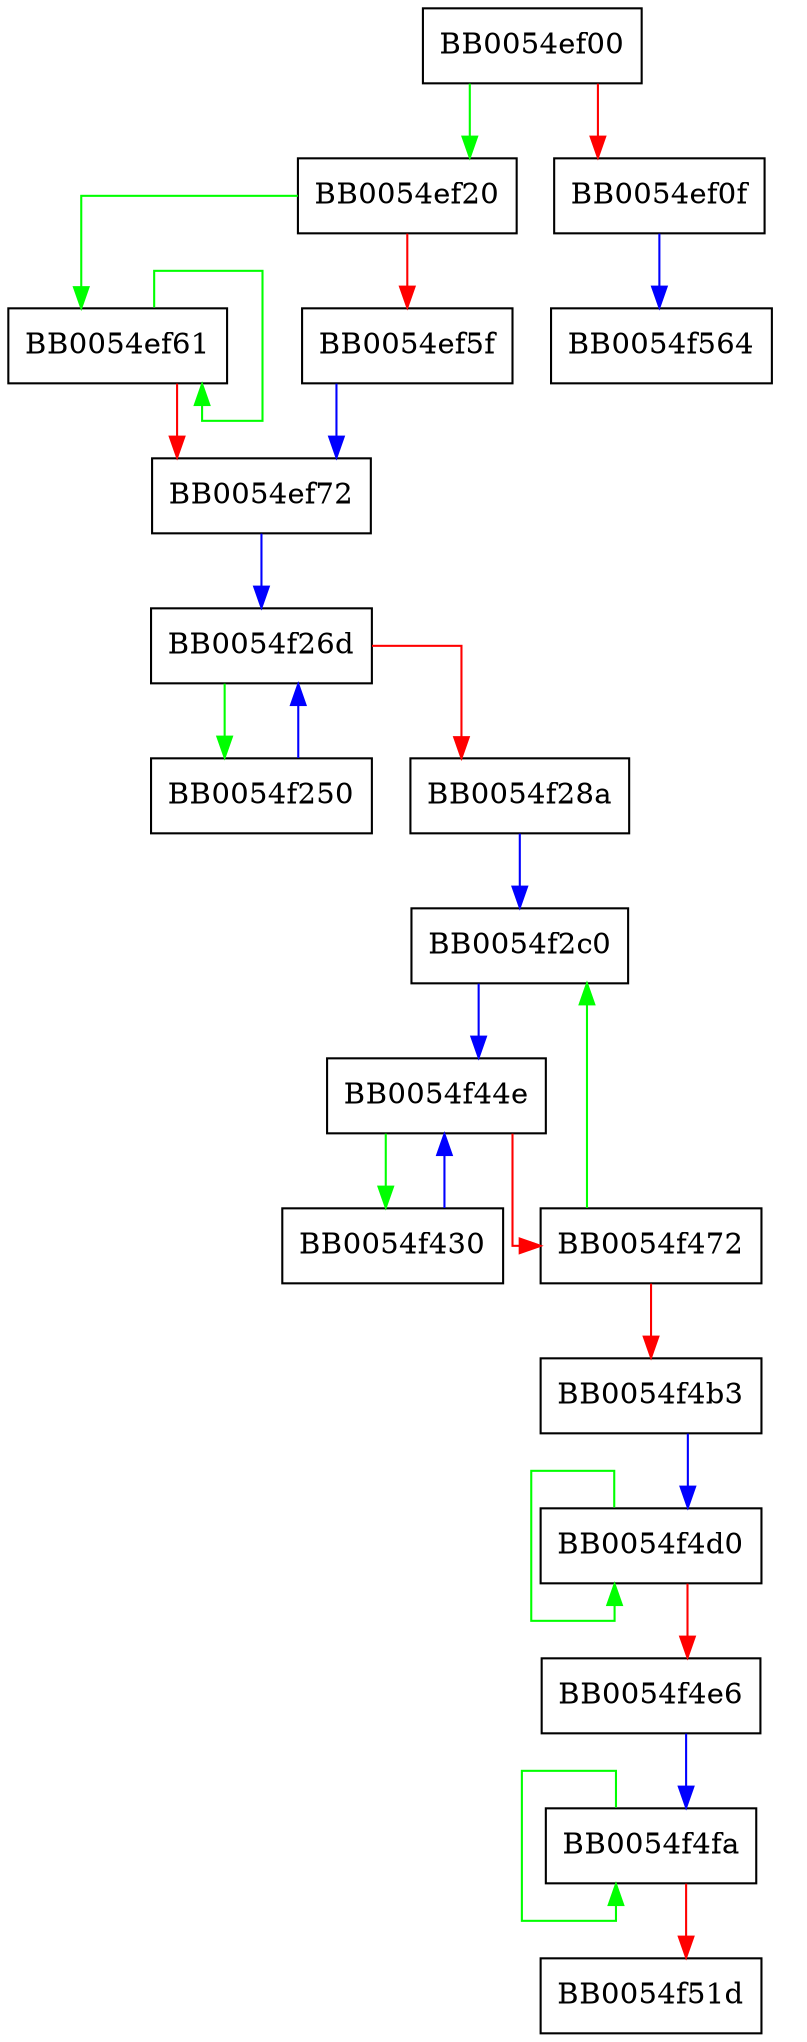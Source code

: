 digraph bn_mul_mont_gather5 {
  node [shape="box"];
  graph [splines=ortho];
  BB0054ef00 -> BB0054ef20 [color="green"];
  BB0054ef00 -> BB0054ef0f [color="red"];
  BB0054ef0f -> BB0054f564 [color="blue"];
  BB0054ef20 -> BB0054ef61 [color="green"];
  BB0054ef20 -> BB0054ef5f [color="red"];
  BB0054ef5f -> BB0054ef72 [color="blue"];
  BB0054ef61 -> BB0054ef61 [color="green"];
  BB0054ef61 -> BB0054ef72 [color="red"];
  BB0054ef72 -> BB0054f26d [color="blue"];
  BB0054f250 -> BB0054f26d [color="blue"];
  BB0054f26d -> BB0054f250 [color="green"];
  BB0054f26d -> BB0054f28a [color="red"];
  BB0054f28a -> BB0054f2c0 [color="blue"];
  BB0054f2c0 -> BB0054f44e [color="blue"];
  BB0054f430 -> BB0054f44e [color="blue"];
  BB0054f44e -> BB0054f430 [color="green"];
  BB0054f44e -> BB0054f472 [color="red"];
  BB0054f472 -> BB0054f2c0 [color="green"];
  BB0054f472 -> BB0054f4b3 [color="red"];
  BB0054f4b3 -> BB0054f4d0 [color="blue"];
  BB0054f4d0 -> BB0054f4d0 [color="green"];
  BB0054f4d0 -> BB0054f4e6 [color="red"];
  BB0054f4e6 -> BB0054f4fa [color="blue"];
  BB0054f4fa -> BB0054f4fa [color="green"];
  BB0054f4fa -> BB0054f51d [color="red"];
}